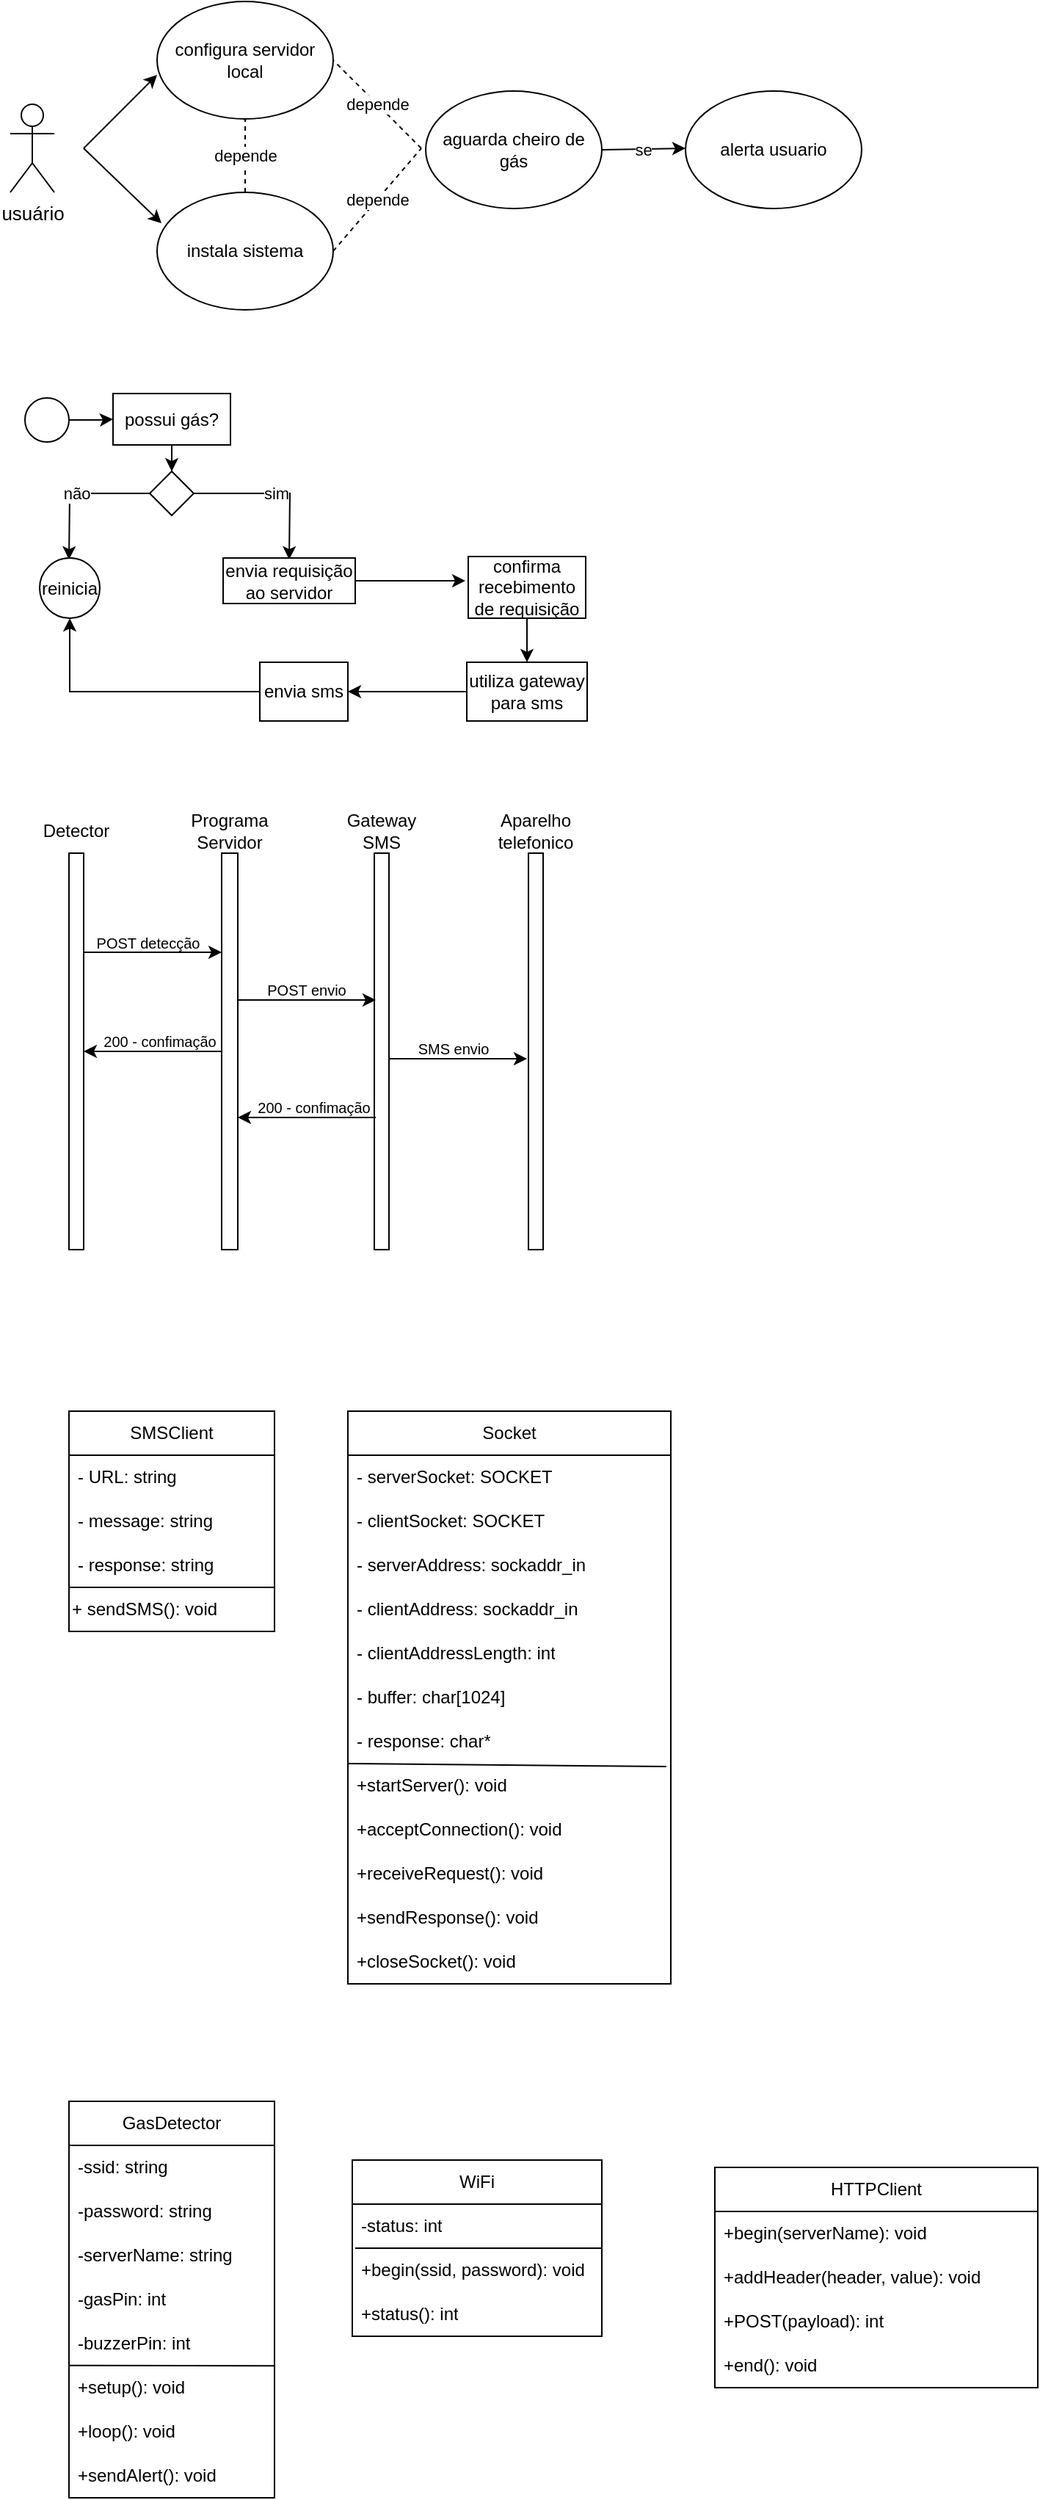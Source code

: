 <mxfile version="21.6.1" type="device">
  <diagram name="Página-1" id="6VJu3tqBVl3EcGfiemD4">
    <mxGraphModel dx="533" dy="207" grid="1" gridSize="10" guides="1" tooltips="1" connect="1" arrows="1" fold="1" page="1" pageScale="1" pageWidth="827" pageHeight="1169" math="0" shadow="0">
      <root>
        <mxCell id="0" />
        <mxCell id="1" parent="0" />
        <mxCell id="G4YV_WQ0-qSgS3mW1M7n-1" value="usuário" style="shape=umlActor;verticalLabelPosition=bottom;verticalAlign=top;html=1;outlineConnect=0;fontSize=13;" vertex="1" parent="1">
          <mxGeometry x="170" y="70" width="30" height="60" as="geometry" />
        </mxCell>
        <mxCell id="G4YV_WQ0-qSgS3mW1M7n-7" value="" style="endArrow=classic;html=1;rounded=0;" edge="1" parent="1">
          <mxGeometry width="50" height="50" relative="1" as="geometry">
            <mxPoint x="220" y="100" as="sourcePoint" />
            <mxPoint x="270" y="50" as="targetPoint" />
          </mxGeometry>
        </mxCell>
        <mxCell id="G4YV_WQ0-qSgS3mW1M7n-8" value="" style="endArrow=classic;html=1;rounded=0;entryX=0.025;entryY=0.263;entryDx=0;entryDy=0;entryPerimeter=0;" edge="1" parent="1" target="G4YV_WQ0-qSgS3mW1M7n-10">
          <mxGeometry width="50" height="50" relative="1" as="geometry">
            <mxPoint x="220" y="100" as="sourcePoint" />
            <mxPoint x="270" y="140" as="targetPoint" />
          </mxGeometry>
        </mxCell>
        <mxCell id="G4YV_WQ0-qSgS3mW1M7n-9" value="configura servidor local" style="ellipse;whiteSpace=wrap;html=1;" vertex="1" parent="1">
          <mxGeometry x="270" width="120" height="80" as="geometry" />
        </mxCell>
        <mxCell id="G4YV_WQ0-qSgS3mW1M7n-10" value="instala sistema" style="ellipse;whiteSpace=wrap;html=1;" vertex="1" parent="1">
          <mxGeometry x="270" y="130" width="120" height="80" as="geometry" />
        </mxCell>
        <mxCell id="G4YV_WQ0-qSgS3mW1M7n-11" value="depende" style="endArrow=none;dashed=1;html=1;rounded=0;entryX=0.5;entryY=1;entryDx=0;entryDy=0;exitX=0.5;exitY=0;exitDx=0;exitDy=0;" edge="1" parent="1" source="G4YV_WQ0-qSgS3mW1M7n-10" target="G4YV_WQ0-qSgS3mW1M7n-9">
          <mxGeometry width="50" height="50" relative="1" as="geometry">
            <mxPoint x="390" y="280" as="sourcePoint" />
            <mxPoint x="440" y="230" as="targetPoint" />
          </mxGeometry>
        </mxCell>
        <mxCell id="G4YV_WQ0-qSgS3mW1M7n-14" value="depende" style="endArrow=none;dashed=1;html=1;rounded=0;entryX=1;entryY=0.5;entryDx=0;entryDy=0;" edge="1" parent="1" target="G4YV_WQ0-qSgS3mW1M7n-9">
          <mxGeometry width="50" height="50" relative="1" as="geometry">
            <mxPoint x="450" y="100" as="sourcePoint" />
            <mxPoint x="340" y="90" as="targetPoint" />
          </mxGeometry>
        </mxCell>
        <mxCell id="G4YV_WQ0-qSgS3mW1M7n-15" value="depende" style="endArrow=none;dashed=1;html=1;rounded=0;exitX=1;exitY=0.5;exitDx=0;exitDy=0;" edge="1" parent="1" source="G4YV_WQ0-qSgS3mW1M7n-10">
          <mxGeometry width="50" height="50" relative="1" as="geometry">
            <mxPoint x="350" y="150" as="sourcePoint" />
            <mxPoint x="450" y="100" as="targetPoint" />
          </mxGeometry>
        </mxCell>
        <mxCell id="G4YV_WQ0-qSgS3mW1M7n-16" value="aguarda cheiro de gás" style="ellipse;whiteSpace=wrap;html=1;" vertex="1" parent="1">
          <mxGeometry x="453" y="61" width="120" height="80" as="geometry" />
        </mxCell>
        <mxCell id="G4YV_WQ0-qSgS3mW1M7n-18" value="se" style="endArrow=classic;html=1;rounded=0;exitX=1;exitY=0.5;exitDx=0;exitDy=0;" edge="1" parent="1" source="G4YV_WQ0-qSgS3mW1M7n-16">
          <mxGeometry width="50" height="50" relative="1" as="geometry">
            <mxPoint x="390" y="280" as="sourcePoint" />
            <mxPoint x="630" y="100" as="targetPoint" />
          </mxGeometry>
        </mxCell>
        <mxCell id="G4YV_WQ0-qSgS3mW1M7n-19" value="alerta usuario" style="ellipse;whiteSpace=wrap;html=1;" vertex="1" parent="1">
          <mxGeometry x="630" y="61" width="120" height="80" as="geometry" />
        </mxCell>
        <mxCell id="G4YV_WQ0-qSgS3mW1M7n-21" style="edgeStyle=orthogonalEdgeStyle;rounded=0;orthogonalLoop=1;jettySize=auto;html=1;" edge="1" parent="1" source="G4YV_WQ0-qSgS3mW1M7n-20" target="G4YV_WQ0-qSgS3mW1M7n-22">
          <mxGeometry relative="1" as="geometry">
            <mxPoint x="240" y="285" as="targetPoint" />
          </mxGeometry>
        </mxCell>
        <mxCell id="G4YV_WQ0-qSgS3mW1M7n-20" value="" style="ellipse;whiteSpace=wrap;html=1;aspect=fixed;" vertex="1" parent="1">
          <mxGeometry x="180" y="270" width="30" height="30" as="geometry" />
        </mxCell>
        <mxCell id="G4YV_WQ0-qSgS3mW1M7n-23" style="edgeStyle=orthogonalEdgeStyle;rounded=0;orthogonalLoop=1;jettySize=auto;html=1;" edge="1" parent="1" source="G4YV_WQ0-qSgS3mW1M7n-22" target="G4YV_WQ0-qSgS3mW1M7n-24">
          <mxGeometry relative="1" as="geometry">
            <mxPoint x="380" y="284.5" as="targetPoint" />
          </mxGeometry>
        </mxCell>
        <mxCell id="G4YV_WQ0-qSgS3mW1M7n-22" value="possui gás?" style="rounded=0;whiteSpace=wrap;html=1;" vertex="1" parent="1">
          <mxGeometry x="240" y="267" width="80" height="35" as="geometry" />
        </mxCell>
        <mxCell id="G4YV_WQ0-qSgS3mW1M7n-25" value="não" style="edgeStyle=orthogonalEdgeStyle;rounded=0;orthogonalLoop=1;jettySize=auto;html=1;" edge="1" parent="1" source="G4YV_WQ0-qSgS3mW1M7n-24">
          <mxGeometry relative="1" as="geometry">
            <mxPoint x="210" y="380" as="targetPoint" />
          </mxGeometry>
        </mxCell>
        <mxCell id="G4YV_WQ0-qSgS3mW1M7n-28" value="sim" style="edgeStyle=orthogonalEdgeStyle;rounded=0;orthogonalLoop=1;jettySize=auto;html=1;" edge="1" parent="1" source="G4YV_WQ0-qSgS3mW1M7n-24">
          <mxGeometry relative="1" as="geometry">
            <mxPoint x="360" y="380" as="targetPoint" />
          </mxGeometry>
        </mxCell>
        <mxCell id="G4YV_WQ0-qSgS3mW1M7n-24" value="" style="rhombus;whiteSpace=wrap;html=1;" vertex="1" parent="1">
          <mxGeometry x="265" y="320" width="30" height="30" as="geometry" />
        </mxCell>
        <mxCell id="G4YV_WQ0-qSgS3mW1M7n-27" value="reinicia" style="ellipse;whiteSpace=wrap;html=1;aspect=fixed;" vertex="1" parent="1">
          <mxGeometry x="190" y="379" width="41" height="41" as="geometry" />
        </mxCell>
        <mxCell id="G4YV_WQ0-qSgS3mW1M7n-32" style="edgeStyle=orthogonalEdgeStyle;rounded=0;orthogonalLoop=1;jettySize=auto;html=1;" edge="1" parent="1" source="G4YV_WQ0-qSgS3mW1M7n-30">
          <mxGeometry relative="1" as="geometry">
            <mxPoint x="480" y="394.5" as="targetPoint" />
          </mxGeometry>
        </mxCell>
        <mxCell id="G4YV_WQ0-qSgS3mW1M7n-30" value="envia requisição ao servidor" style="rounded=0;whiteSpace=wrap;html=1;" vertex="1" parent="1">
          <mxGeometry x="315" y="379" width="90" height="31" as="geometry" />
        </mxCell>
        <mxCell id="G4YV_WQ0-qSgS3mW1M7n-35" style="edgeStyle=orthogonalEdgeStyle;rounded=0;orthogonalLoop=1;jettySize=auto;html=1;" edge="1" parent="1" source="G4YV_WQ0-qSgS3mW1M7n-34" target="G4YV_WQ0-qSgS3mW1M7n-36">
          <mxGeometry relative="1" as="geometry">
            <mxPoint x="522" y="450" as="targetPoint" />
          </mxGeometry>
        </mxCell>
        <mxCell id="G4YV_WQ0-qSgS3mW1M7n-34" value="confirma recebimento de requisição" style="rounded=0;whiteSpace=wrap;html=1;" vertex="1" parent="1">
          <mxGeometry x="482" y="378" width="80" height="42" as="geometry" />
        </mxCell>
        <mxCell id="G4YV_WQ0-qSgS3mW1M7n-37" style="edgeStyle=orthogonalEdgeStyle;rounded=0;orthogonalLoop=1;jettySize=auto;html=1;" edge="1" parent="1" source="G4YV_WQ0-qSgS3mW1M7n-36" target="G4YV_WQ0-qSgS3mW1M7n-38">
          <mxGeometry relative="1" as="geometry">
            <mxPoint x="400" y="470" as="targetPoint" />
          </mxGeometry>
        </mxCell>
        <mxCell id="G4YV_WQ0-qSgS3mW1M7n-36" value="utiliza gateway para sms" style="rounded=0;whiteSpace=wrap;html=1;" vertex="1" parent="1">
          <mxGeometry x="481" y="450" width="82" height="40" as="geometry" />
        </mxCell>
        <mxCell id="G4YV_WQ0-qSgS3mW1M7n-39" style="edgeStyle=orthogonalEdgeStyle;rounded=0;orthogonalLoop=1;jettySize=auto;html=1;entryX=0.5;entryY=1;entryDx=0;entryDy=0;" edge="1" parent="1" source="G4YV_WQ0-qSgS3mW1M7n-38" target="G4YV_WQ0-qSgS3mW1M7n-27">
          <mxGeometry relative="1" as="geometry" />
        </mxCell>
        <mxCell id="G4YV_WQ0-qSgS3mW1M7n-38" value="envia sms" style="rounded=0;whiteSpace=wrap;html=1;" vertex="1" parent="1">
          <mxGeometry x="340" y="450" width="60" height="40" as="geometry" />
        </mxCell>
        <mxCell id="G4YV_WQ0-qSgS3mW1M7n-41" value="" style="rounded=0;whiteSpace=wrap;html=1;" vertex="1" parent="1">
          <mxGeometry x="210" y="580" width="10" height="270" as="geometry" />
        </mxCell>
        <mxCell id="G4YV_WQ0-qSgS3mW1M7n-43" value="Detector" style="text;html=1;strokeColor=none;fillColor=none;align=center;verticalAlign=middle;whiteSpace=wrap;rounded=0;" vertex="1" parent="1">
          <mxGeometry x="185" y="550" width="60" height="30" as="geometry" />
        </mxCell>
        <mxCell id="G4YV_WQ0-qSgS3mW1M7n-45" value="" style="rounded=0;whiteSpace=wrap;html=1;" vertex="1" parent="1">
          <mxGeometry x="314" y="580" width="11" height="270" as="geometry" />
        </mxCell>
        <mxCell id="G4YV_WQ0-qSgS3mW1M7n-46" value="Programa Servidor" style="text;html=1;strokeColor=none;fillColor=none;align=center;verticalAlign=middle;whiteSpace=wrap;rounded=0;" vertex="1" parent="1">
          <mxGeometry x="289" y="550" width="61" height="30" as="geometry" />
        </mxCell>
        <mxCell id="G4YV_WQ0-qSgS3mW1M7n-47" value="" style="rounded=0;whiteSpace=wrap;html=1;" vertex="1" parent="1">
          <mxGeometry x="418" y="580" width="10" height="270" as="geometry" />
        </mxCell>
        <mxCell id="G4YV_WQ0-qSgS3mW1M7n-48" value="Gateway SMS" style="text;html=1;strokeColor=none;fillColor=none;align=center;verticalAlign=middle;whiteSpace=wrap;rounded=0;" vertex="1" parent="1">
          <mxGeometry x="393" y="550" width="60" height="30" as="geometry" />
        </mxCell>
        <mxCell id="G4YV_WQ0-qSgS3mW1M7n-49" value="" style="rounded=0;whiteSpace=wrap;html=1;" vertex="1" parent="1">
          <mxGeometry x="523" y="580" width="10" height="270" as="geometry" />
        </mxCell>
        <mxCell id="G4YV_WQ0-qSgS3mW1M7n-50" value="Aparelho telefonico" style="text;html=1;strokeColor=none;fillColor=none;align=center;verticalAlign=middle;whiteSpace=wrap;rounded=0;" vertex="1" parent="1">
          <mxGeometry x="498" y="550" width="60" height="30" as="geometry" />
        </mxCell>
        <mxCell id="G4YV_WQ0-qSgS3mW1M7n-52" value="" style="endArrow=classic;html=1;rounded=0;exitX=1;exitY=0.25;exitDx=0;exitDy=0;entryX=0;entryY=0.25;entryDx=0;entryDy=0;" edge="1" parent="1" source="G4YV_WQ0-qSgS3mW1M7n-41" target="G4YV_WQ0-qSgS3mW1M7n-45">
          <mxGeometry width="50" height="50" relative="1" as="geometry">
            <mxPoint x="420" y="760" as="sourcePoint" />
            <mxPoint x="470" y="710" as="targetPoint" />
          </mxGeometry>
        </mxCell>
        <mxCell id="G4YV_WQ0-qSgS3mW1M7n-53" value="" style="endArrow=classic;html=1;rounded=0;exitX=0;exitY=0.5;exitDx=0;exitDy=0;entryX=1;entryY=0.5;entryDx=0;entryDy=0;" edge="1" parent="1" source="G4YV_WQ0-qSgS3mW1M7n-45" target="G4YV_WQ0-qSgS3mW1M7n-41">
          <mxGeometry width="50" height="50" relative="1" as="geometry">
            <mxPoint x="230" y="658" as="sourcePoint" />
            <mxPoint x="324" y="658" as="targetPoint" />
          </mxGeometry>
        </mxCell>
        <mxCell id="G4YV_WQ0-qSgS3mW1M7n-54" value="" style="endArrow=classic;html=1;rounded=0;exitX=1;exitY=0.25;exitDx=0;exitDy=0;entryX=0;entryY=0.25;entryDx=0;entryDy=0;" edge="1" parent="1">
          <mxGeometry width="50" height="50" relative="1" as="geometry">
            <mxPoint x="325" y="680" as="sourcePoint" />
            <mxPoint x="419" y="680" as="targetPoint" />
          </mxGeometry>
        </mxCell>
        <mxCell id="G4YV_WQ0-qSgS3mW1M7n-55" value="" style="endArrow=classic;html=1;rounded=0;exitX=0;exitY=0.5;exitDx=0;exitDy=0;entryX=1;entryY=0.5;entryDx=0;entryDy=0;" edge="1" parent="1">
          <mxGeometry width="50" height="50" relative="1" as="geometry">
            <mxPoint x="419" y="760" as="sourcePoint" />
            <mxPoint x="325" y="760" as="targetPoint" />
          </mxGeometry>
        </mxCell>
        <mxCell id="G4YV_WQ0-qSgS3mW1M7n-56" value="" style="endArrow=classic;html=1;rounded=0;exitX=1;exitY=0.25;exitDx=0;exitDy=0;entryX=0;entryY=0.25;entryDx=0;entryDy=0;" edge="1" parent="1">
          <mxGeometry width="50" height="50" relative="1" as="geometry">
            <mxPoint x="428" y="720" as="sourcePoint" />
            <mxPoint x="522" y="720" as="targetPoint" />
          </mxGeometry>
        </mxCell>
        <mxCell id="G4YV_WQ0-qSgS3mW1M7n-57" value="&lt;font style=&quot;font-size: 10px;&quot;&gt;POST detecção&lt;/font&gt;" style="text;html=1;strokeColor=none;fillColor=none;align=center;verticalAlign=middle;whiteSpace=wrap;rounded=0;" vertex="1" parent="1">
          <mxGeometry x="222" y="626" width="84" height="30" as="geometry" />
        </mxCell>
        <mxCell id="G4YV_WQ0-qSgS3mW1M7n-58" value="&lt;span style=&quot;font-size: 10px;&quot;&gt;POST envio&lt;/span&gt;" style="text;html=1;strokeColor=none;fillColor=none;align=center;verticalAlign=middle;whiteSpace=wrap;rounded=0;" vertex="1" parent="1">
          <mxGeometry x="330" y="658" width="84" height="30" as="geometry" />
        </mxCell>
        <mxCell id="G4YV_WQ0-qSgS3mW1M7n-59" value="&lt;font style=&quot;font-size: 10px;&quot;&gt;SMS envio&lt;/font&gt;" style="text;html=1;strokeColor=none;fillColor=none;align=center;verticalAlign=middle;whiteSpace=wrap;rounded=0;" vertex="1" parent="1">
          <mxGeometry x="430" y="698" width="84" height="30" as="geometry" />
        </mxCell>
        <mxCell id="G4YV_WQ0-qSgS3mW1M7n-60" value="&lt;font style=&quot;font-size: 10px;&quot;&gt;200 - confimação&lt;/font&gt;" style="text;html=1;strokeColor=none;fillColor=none;align=center;verticalAlign=middle;whiteSpace=wrap;rounded=0;" vertex="1" parent="1">
          <mxGeometry x="230" y="693" width="84" height="30" as="geometry" />
        </mxCell>
        <mxCell id="G4YV_WQ0-qSgS3mW1M7n-62" value="&lt;font style=&quot;font-size: 10px;&quot;&gt;200 - confimação&lt;/font&gt;" style="text;html=1;strokeColor=none;fillColor=none;align=center;verticalAlign=middle;whiteSpace=wrap;rounded=0;" vertex="1" parent="1">
          <mxGeometry x="335" y="738" width="84" height="30" as="geometry" />
        </mxCell>
        <mxCell id="G4YV_WQ0-qSgS3mW1M7n-64" value="SMSClient" style="swimlane;fontStyle=0;childLayout=stackLayout;horizontal=1;startSize=30;horizontalStack=0;resizeParent=1;resizeParentMax=0;resizeLast=0;collapsible=1;marginBottom=0;whiteSpace=wrap;html=1;" vertex="1" parent="1">
          <mxGeometry x="210" y="960" width="140" height="150" as="geometry" />
        </mxCell>
        <mxCell id="G4YV_WQ0-qSgS3mW1M7n-65" value="- URL: string" style="text;strokeColor=none;fillColor=none;align=left;verticalAlign=middle;spacingLeft=4;spacingRight=4;overflow=hidden;points=[[0,0.5],[1,0.5]];portConstraint=eastwest;rotatable=0;whiteSpace=wrap;html=1;" vertex="1" parent="G4YV_WQ0-qSgS3mW1M7n-64">
          <mxGeometry y="30" width="140" height="30" as="geometry" />
        </mxCell>
        <mxCell id="G4YV_WQ0-qSgS3mW1M7n-66" value="- message: string" style="text;strokeColor=none;fillColor=none;align=left;verticalAlign=middle;spacingLeft=4;spacingRight=4;overflow=hidden;points=[[0,0.5],[1,0.5]];portConstraint=eastwest;rotatable=0;whiteSpace=wrap;html=1;" vertex="1" parent="G4YV_WQ0-qSgS3mW1M7n-64">
          <mxGeometry y="60" width="140" height="30" as="geometry" />
        </mxCell>
        <mxCell id="G4YV_WQ0-qSgS3mW1M7n-67" value="- response: string" style="text;strokeColor=none;fillColor=none;align=left;verticalAlign=middle;spacingLeft=4;spacingRight=4;overflow=hidden;points=[[0,0.5],[1,0.5]];portConstraint=eastwest;rotatable=0;whiteSpace=wrap;html=1;" vertex="1" parent="G4YV_WQ0-qSgS3mW1M7n-64">
          <mxGeometry y="90" width="140" height="30" as="geometry" />
        </mxCell>
        <mxCell id="G4YV_WQ0-qSgS3mW1M7n-68" value="+ sendSMS(): void" style="rounded=0;whiteSpace=wrap;html=1;align=left;" vertex="1" parent="G4YV_WQ0-qSgS3mW1M7n-64">
          <mxGeometry y="120" width="140" height="30" as="geometry" />
        </mxCell>
        <mxCell id="G4YV_WQ0-qSgS3mW1M7n-69" value="Socket" style="swimlane;fontStyle=0;childLayout=stackLayout;horizontal=1;startSize=30;horizontalStack=0;resizeParent=1;resizeParentMax=0;resizeLast=0;collapsible=1;marginBottom=0;whiteSpace=wrap;html=1;" vertex="1" parent="1">
          <mxGeometry x="400" y="960" width="220" height="390" as="geometry" />
        </mxCell>
        <mxCell id="G4YV_WQ0-qSgS3mW1M7n-70" value="- serverSocket: SOCKET" style="text;strokeColor=none;fillColor=none;align=left;verticalAlign=middle;spacingLeft=4;spacingRight=4;overflow=hidden;points=[[0,0.5],[1,0.5]];portConstraint=eastwest;rotatable=0;whiteSpace=wrap;html=1;" vertex="1" parent="G4YV_WQ0-qSgS3mW1M7n-69">
          <mxGeometry y="30" width="220" height="30" as="geometry" />
        </mxCell>
        <mxCell id="G4YV_WQ0-qSgS3mW1M7n-71" value="- clientSocket: SOCKET" style="text;strokeColor=none;fillColor=none;align=left;verticalAlign=middle;spacingLeft=4;spacingRight=4;overflow=hidden;points=[[0,0.5],[1,0.5]];portConstraint=eastwest;rotatable=0;whiteSpace=wrap;html=1;" vertex="1" parent="G4YV_WQ0-qSgS3mW1M7n-69">
          <mxGeometry y="60" width="220" height="30" as="geometry" />
        </mxCell>
        <mxCell id="G4YV_WQ0-qSgS3mW1M7n-72" value="- serverAddress: sockaddr_in" style="text;strokeColor=none;fillColor=none;align=left;verticalAlign=middle;spacingLeft=4;spacingRight=4;overflow=hidden;points=[[0,0.5],[1,0.5]];portConstraint=eastwest;rotatable=0;whiteSpace=wrap;html=1;" vertex="1" parent="G4YV_WQ0-qSgS3mW1M7n-69">
          <mxGeometry y="90" width="220" height="30" as="geometry" />
        </mxCell>
        <mxCell id="G4YV_WQ0-qSgS3mW1M7n-80" value="- clientAddress: sockaddr_in" style="text;strokeColor=none;fillColor=none;align=left;verticalAlign=middle;spacingLeft=4;spacingRight=4;overflow=hidden;points=[[0,0.5],[1,0.5]];portConstraint=eastwest;rotatable=0;whiteSpace=wrap;html=1;" vertex="1" parent="G4YV_WQ0-qSgS3mW1M7n-69">
          <mxGeometry y="120" width="220" height="30" as="geometry" />
        </mxCell>
        <mxCell id="G4YV_WQ0-qSgS3mW1M7n-81" value="-&amp;nbsp;clientAddressLength: int" style="text;strokeColor=none;fillColor=none;align=left;verticalAlign=middle;spacingLeft=4;spacingRight=4;overflow=hidden;points=[[0,0.5],[1,0.5]];portConstraint=eastwest;rotatable=0;whiteSpace=wrap;html=1;" vertex="1" parent="G4YV_WQ0-qSgS3mW1M7n-69">
          <mxGeometry y="150" width="220" height="30" as="geometry" />
        </mxCell>
        <mxCell id="G4YV_WQ0-qSgS3mW1M7n-92" value="" style="endArrow=none;html=1;rounded=0;entryX=0.986;entryY=0.067;entryDx=0;entryDy=0;entryPerimeter=0;" edge="1" parent="G4YV_WQ0-qSgS3mW1M7n-69" target="G4YV_WQ0-qSgS3mW1M7n-91">
          <mxGeometry width="50" height="50" relative="1" as="geometry">
            <mxPoint y="240" as="sourcePoint" />
            <mxPoint x="50" y="190" as="targetPoint" />
          </mxGeometry>
        </mxCell>
        <mxCell id="G4YV_WQ0-qSgS3mW1M7n-82" value="-&amp;nbsp;buffer: char[1024]" style="text;strokeColor=none;fillColor=none;align=left;verticalAlign=middle;spacingLeft=4;spacingRight=4;overflow=hidden;points=[[0,0.5],[1,0.5]];portConstraint=eastwest;rotatable=0;whiteSpace=wrap;html=1;" vertex="1" parent="G4YV_WQ0-qSgS3mW1M7n-69">
          <mxGeometry y="180" width="220" height="30" as="geometry" />
        </mxCell>
        <mxCell id="G4YV_WQ0-qSgS3mW1M7n-83" value="-&amp;nbsp;response: char*" style="text;strokeColor=none;fillColor=none;align=left;verticalAlign=middle;spacingLeft=4;spacingRight=4;overflow=hidden;points=[[0,0.5],[1,0.5]];portConstraint=eastwest;rotatable=0;whiteSpace=wrap;html=1;" vertex="1" parent="G4YV_WQ0-qSgS3mW1M7n-69">
          <mxGeometry y="210" width="220" height="30" as="geometry" />
        </mxCell>
        <mxCell id="G4YV_WQ0-qSgS3mW1M7n-91" value="+startServer(): void" style="text;strokeColor=none;fillColor=none;align=left;verticalAlign=middle;spacingLeft=4;spacingRight=4;overflow=hidden;points=[[0,0.5],[1,0.5]];portConstraint=eastwest;rotatable=0;whiteSpace=wrap;html=1;" vertex="1" parent="G4YV_WQ0-qSgS3mW1M7n-69">
          <mxGeometry y="240" width="220" height="30" as="geometry" />
        </mxCell>
        <mxCell id="G4YV_WQ0-qSgS3mW1M7n-90" value="+acceptConnection(): void" style="text;strokeColor=none;fillColor=none;align=left;verticalAlign=middle;spacingLeft=4;spacingRight=4;overflow=hidden;points=[[0,0.5],[1,0.5]];portConstraint=eastwest;rotatable=0;whiteSpace=wrap;html=1;" vertex="1" parent="G4YV_WQ0-qSgS3mW1M7n-69">
          <mxGeometry y="270" width="220" height="30" as="geometry" />
        </mxCell>
        <mxCell id="G4YV_WQ0-qSgS3mW1M7n-89" value="+receiveRequest(): void" style="text;strokeColor=none;fillColor=none;align=left;verticalAlign=middle;spacingLeft=4;spacingRight=4;overflow=hidden;points=[[0,0.5],[1,0.5]];portConstraint=eastwest;rotatable=0;whiteSpace=wrap;html=1;" vertex="1" parent="G4YV_WQ0-qSgS3mW1M7n-69">
          <mxGeometry y="300" width="220" height="30" as="geometry" />
        </mxCell>
        <mxCell id="G4YV_WQ0-qSgS3mW1M7n-88" value="+sendResponse(): void" style="text;strokeColor=none;fillColor=none;align=left;verticalAlign=middle;spacingLeft=4;spacingRight=4;overflow=hidden;points=[[0,0.5],[1,0.5]];portConstraint=eastwest;rotatable=0;whiteSpace=wrap;html=1;" vertex="1" parent="G4YV_WQ0-qSgS3mW1M7n-69">
          <mxGeometry y="330" width="220" height="30" as="geometry" />
        </mxCell>
        <mxCell id="G4YV_WQ0-qSgS3mW1M7n-87" value="+closeSocket(): void" style="text;strokeColor=none;fillColor=none;align=left;verticalAlign=middle;spacingLeft=4;spacingRight=4;overflow=hidden;points=[[0,0.5],[1,0.5]];portConstraint=eastwest;rotatable=0;whiteSpace=wrap;html=1;" vertex="1" parent="G4YV_WQ0-qSgS3mW1M7n-69">
          <mxGeometry y="360" width="220" height="30" as="geometry" />
        </mxCell>
        <mxCell id="G4YV_WQ0-qSgS3mW1M7n-93" value="WiFi" style="swimlane;fontStyle=0;childLayout=stackLayout;horizontal=1;startSize=30;horizontalStack=0;resizeParent=1;resizeParentMax=0;resizeLast=0;collapsible=1;marginBottom=0;whiteSpace=wrap;html=1;" vertex="1" parent="1">
          <mxGeometry x="403" y="1470" width="170" height="120" as="geometry" />
        </mxCell>
        <mxCell id="G4YV_WQ0-qSgS3mW1M7n-97" value="" style="endArrow=none;html=1;rounded=0;entryX=1;entryY=1;entryDx=0;entryDy=0;entryPerimeter=0;" edge="1" parent="G4YV_WQ0-qSgS3mW1M7n-93" target="G4YV_WQ0-qSgS3mW1M7n-94">
          <mxGeometry width="50" height="50" relative="1" as="geometry">
            <mxPoint x="2" y="60" as="sourcePoint" />
            <mxPoint x="52" y="10" as="targetPoint" />
          </mxGeometry>
        </mxCell>
        <mxCell id="G4YV_WQ0-qSgS3mW1M7n-94" value="-status: int" style="text;strokeColor=none;fillColor=none;align=left;verticalAlign=middle;spacingLeft=4;spacingRight=4;overflow=hidden;points=[[0,0.5],[1,0.5]];portConstraint=eastwest;rotatable=0;whiteSpace=wrap;html=1;" vertex="1" parent="G4YV_WQ0-qSgS3mW1M7n-93">
          <mxGeometry y="30" width="170" height="30" as="geometry" />
        </mxCell>
        <mxCell id="G4YV_WQ0-qSgS3mW1M7n-95" value="+begin(ssid, password): void" style="text;strokeColor=none;fillColor=none;align=left;verticalAlign=middle;spacingLeft=4;spacingRight=4;overflow=hidden;points=[[0,0.5],[1,0.5]];portConstraint=eastwest;rotatable=0;whiteSpace=wrap;html=1;" vertex="1" parent="G4YV_WQ0-qSgS3mW1M7n-93">
          <mxGeometry y="60" width="170" height="30" as="geometry" />
        </mxCell>
        <mxCell id="G4YV_WQ0-qSgS3mW1M7n-96" value="+status(): int" style="text;strokeColor=none;fillColor=none;align=left;verticalAlign=middle;spacingLeft=4;spacingRight=4;overflow=hidden;points=[[0,0.5],[1,0.5]];portConstraint=eastwest;rotatable=0;whiteSpace=wrap;html=1;" vertex="1" parent="G4YV_WQ0-qSgS3mW1M7n-93">
          <mxGeometry y="90" width="170" height="30" as="geometry" />
        </mxCell>
        <mxCell id="G4YV_WQ0-qSgS3mW1M7n-98" value="GasDetector" style="swimlane;fontStyle=0;childLayout=stackLayout;horizontal=1;startSize=30;horizontalStack=0;resizeParent=1;resizeParentMax=0;resizeLast=0;collapsible=1;marginBottom=0;whiteSpace=wrap;html=1;" vertex="1" parent="1">
          <mxGeometry x="210" y="1430" width="140" height="270" as="geometry" />
        </mxCell>
        <mxCell id="G4YV_WQ0-qSgS3mW1M7n-99" value="-ssid: string " style="text;strokeColor=none;fillColor=none;align=left;verticalAlign=middle;spacingLeft=4;spacingRight=4;overflow=hidden;points=[[0,0.5],[1,0.5]];portConstraint=eastwest;rotatable=0;whiteSpace=wrap;html=1;" vertex="1" parent="G4YV_WQ0-qSgS3mW1M7n-98">
          <mxGeometry y="30" width="140" height="30" as="geometry" />
        </mxCell>
        <mxCell id="G4YV_WQ0-qSgS3mW1M7n-100" value="-password: string  " style="text;strokeColor=none;fillColor=none;align=left;verticalAlign=middle;spacingLeft=4;spacingRight=4;overflow=hidden;points=[[0,0.5],[1,0.5]];portConstraint=eastwest;rotatable=0;whiteSpace=wrap;html=1;" vertex="1" parent="G4YV_WQ0-qSgS3mW1M7n-98">
          <mxGeometry y="60" width="140" height="30" as="geometry" />
        </mxCell>
        <mxCell id="G4YV_WQ0-qSgS3mW1M7n-101" value="-serverName: string" style="text;strokeColor=none;fillColor=none;align=left;verticalAlign=middle;spacingLeft=4;spacingRight=4;overflow=hidden;points=[[0,0.5],[1,0.5]];portConstraint=eastwest;rotatable=0;whiteSpace=wrap;html=1;" vertex="1" parent="G4YV_WQ0-qSgS3mW1M7n-98">
          <mxGeometry y="90" width="140" height="30" as="geometry" />
        </mxCell>
        <mxCell id="G4YV_WQ0-qSgS3mW1M7n-102" value="-gasPin: int" style="text;strokeColor=none;fillColor=none;align=left;verticalAlign=middle;spacingLeft=4;spacingRight=4;overflow=hidden;points=[[0,0.5],[1,0.5]];portConstraint=eastwest;rotatable=0;whiteSpace=wrap;html=1;" vertex="1" parent="G4YV_WQ0-qSgS3mW1M7n-98">
          <mxGeometry y="120" width="140" height="30" as="geometry" />
        </mxCell>
        <mxCell id="G4YV_WQ0-qSgS3mW1M7n-108" value="" style="endArrow=none;html=1;rounded=0;exitX=-0.002;exitY=-0.004;exitDx=0;exitDy=0;exitPerimeter=0;entryX=0.998;entryY=1.004;entryDx=0;entryDy=0;entryPerimeter=0;" edge="1" parent="G4YV_WQ0-qSgS3mW1M7n-98" source="G4YV_WQ0-qSgS3mW1M7n-104" target="G4YV_WQ0-qSgS3mW1M7n-103">
          <mxGeometry width="50" height="50" relative="1" as="geometry">
            <mxPoint y="185" as="sourcePoint" />
            <mxPoint x="140" y="185" as="targetPoint" />
          </mxGeometry>
        </mxCell>
        <mxCell id="G4YV_WQ0-qSgS3mW1M7n-103" value="-buzzerPin: int" style="text;strokeColor=none;fillColor=none;align=left;verticalAlign=middle;spacingLeft=4;spacingRight=4;overflow=hidden;points=[[0,0.5],[1,0.5]];portConstraint=eastwest;rotatable=0;whiteSpace=wrap;html=1;" vertex="1" parent="G4YV_WQ0-qSgS3mW1M7n-98">
          <mxGeometry y="150" width="140" height="30" as="geometry" />
        </mxCell>
        <mxCell id="G4YV_WQ0-qSgS3mW1M7n-104" value="+setup(): void " style="text;strokeColor=none;fillColor=none;align=left;verticalAlign=middle;spacingLeft=4;spacingRight=4;overflow=hidden;points=[[0,0.5],[1,0.5]];portConstraint=eastwest;rotatable=0;whiteSpace=wrap;html=1;" vertex="1" parent="G4YV_WQ0-qSgS3mW1M7n-98">
          <mxGeometry y="180" width="140" height="30" as="geometry" />
        </mxCell>
        <mxCell id="G4YV_WQ0-qSgS3mW1M7n-105" value="+loop(): void " style="text;strokeColor=none;fillColor=none;align=left;verticalAlign=middle;spacingLeft=4;spacingRight=4;overflow=hidden;points=[[0,0.5],[1,0.5]];portConstraint=eastwest;rotatable=0;whiteSpace=wrap;html=1;" vertex="1" parent="G4YV_WQ0-qSgS3mW1M7n-98">
          <mxGeometry y="210" width="140" height="30" as="geometry" />
        </mxCell>
        <mxCell id="G4YV_WQ0-qSgS3mW1M7n-106" value="+sendAlert(): void" style="text;strokeColor=none;fillColor=none;align=left;verticalAlign=middle;spacingLeft=4;spacingRight=4;overflow=hidden;points=[[0,0.5],[1,0.5]];portConstraint=eastwest;rotatable=0;whiteSpace=wrap;html=1;" vertex="1" parent="G4YV_WQ0-qSgS3mW1M7n-98">
          <mxGeometry y="240" width="140" height="30" as="geometry" />
        </mxCell>
        <mxCell id="G4YV_WQ0-qSgS3mW1M7n-109" value="HTTPClient" style="swimlane;fontStyle=0;childLayout=stackLayout;horizontal=1;startSize=30;horizontalStack=0;resizeParent=1;resizeParentMax=0;resizeLast=0;collapsible=1;marginBottom=0;whiteSpace=wrap;html=1;" vertex="1" parent="1">
          <mxGeometry x="650" y="1475" width="220" height="150" as="geometry" />
        </mxCell>
        <mxCell id="G4YV_WQ0-qSgS3mW1M7n-110" value="+begin(serverName): void" style="text;strokeColor=none;fillColor=none;align=left;verticalAlign=middle;spacingLeft=4;spacingRight=4;overflow=hidden;points=[[0,0.5],[1,0.5]];portConstraint=eastwest;rotatable=0;whiteSpace=wrap;html=1;" vertex="1" parent="G4YV_WQ0-qSgS3mW1M7n-109">
          <mxGeometry y="30" width="220" height="30" as="geometry" />
        </mxCell>
        <mxCell id="G4YV_WQ0-qSgS3mW1M7n-111" value="+addHeader(header, value): void" style="text;strokeColor=none;fillColor=none;align=left;verticalAlign=middle;spacingLeft=4;spacingRight=4;overflow=hidden;points=[[0,0.5],[1,0.5]];portConstraint=eastwest;rotatable=0;whiteSpace=wrap;html=1;" vertex="1" parent="G4YV_WQ0-qSgS3mW1M7n-109">
          <mxGeometry y="60" width="220" height="30" as="geometry" />
        </mxCell>
        <mxCell id="G4YV_WQ0-qSgS3mW1M7n-112" value="+POST(payload): int" style="text;strokeColor=none;fillColor=none;align=left;verticalAlign=middle;spacingLeft=4;spacingRight=4;overflow=hidden;points=[[0,0.5],[1,0.5]];portConstraint=eastwest;rotatable=0;whiteSpace=wrap;html=1;" vertex="1" parent="G4YV_WQ0-qSgS3mW1M7n-109">
          <mxGeometry y="90" width="220" height="30" as="geometry" />
        </mxCell>
        <mxCell id="G4YV_WQ0-qSgS3mW1M7n-113" value="+end(): void" style="text;strokeColor=none;fillColor=none;align=left;verticalAlign=middle;spacingLeft=4;spacingRight=4;overflow=hidden;points=[[0,0.5],[1,0.5]];portConstraint=eastwest;rotatable=0;whiteSpace=wrap;html=1;" vertex="1" parent="G4YV_WQ0-qSgS3mW1M7n-109">
          <mxGeometry y="120" width="220" height="30" as="geometry" />
        </mxCell>
      </root>
    </mxGraphModel>
  </diagram>
</mxfile>
